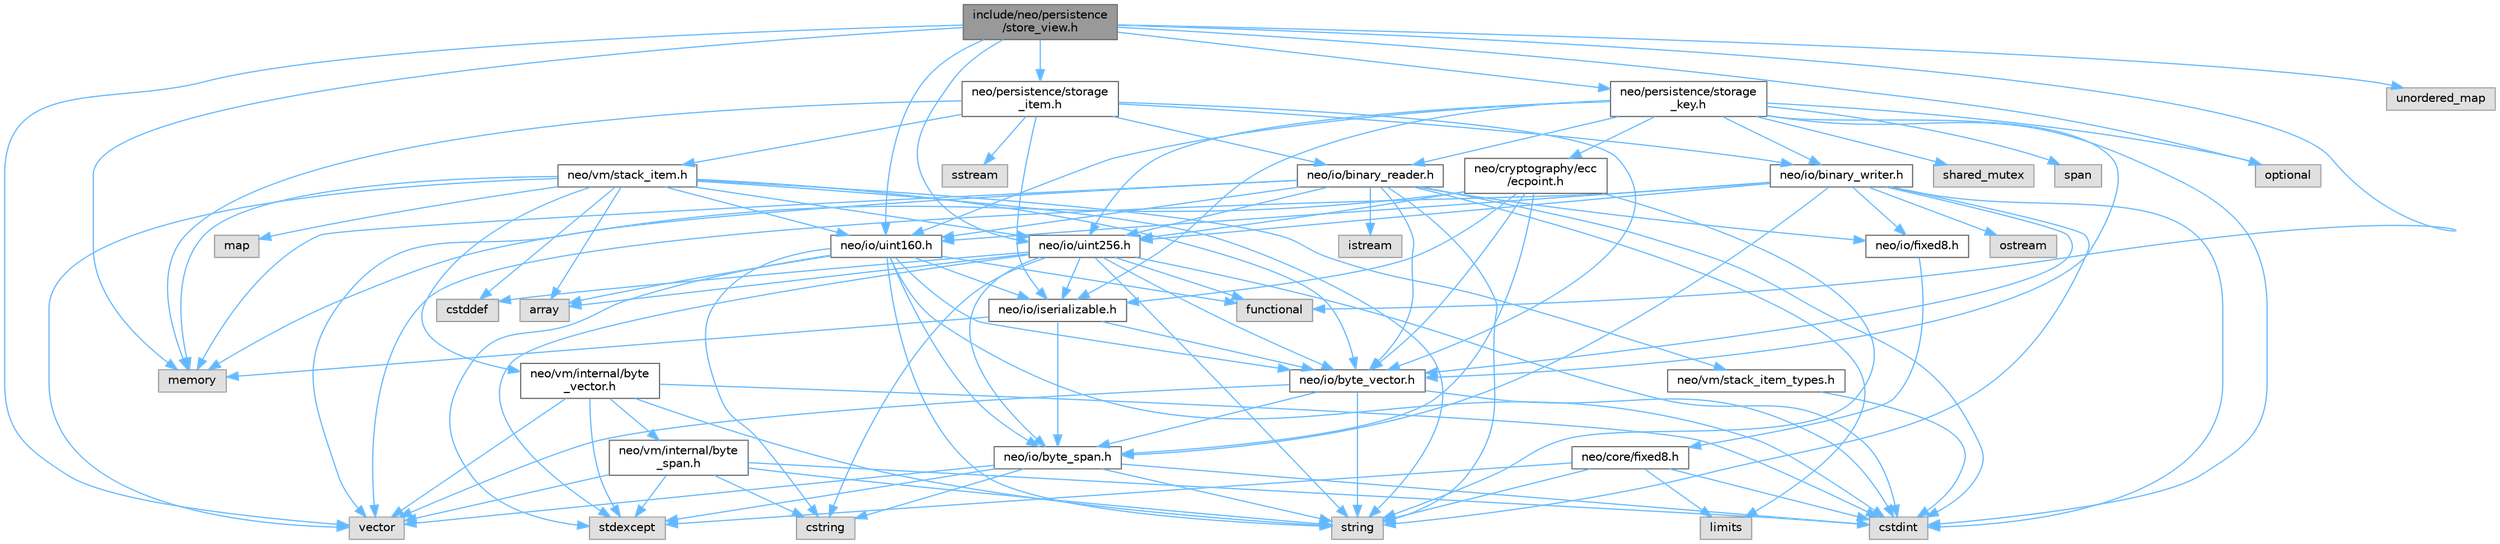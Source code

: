 digraph "include/neo/persistence/store_view.h"
{
 // LATEX_PDF_SIZE
  bgcolor="transparent";
  edge [fontname=Helvetica,fontsize=10,labelfontname=Helvetica,labelfontsize=10];
  node [fontname=Helvetica,fontsize=10,shape=box,height=0.2,width=0.4];
  Node1 [id="Node000001",label="include/neo/persistence\l/store_view.h",height=0.2,width=0.4,color="gray40", fillcolor="grey60", style="filled", fontcolor="black",tooltip=" "];
  Node1 -> Node2 [id="edge1_Node000001_Node000002",color="steelblue1",style="solid",tooltip=" "];
  Node2 [id="Node000002",label="neo/io/uint160.h",height=0.2,width=0.4,color="grey40", fillcolor="white", style="filled",URL="$uint160_8h.html",tooltip=" "];
  Node2 -> Node3 [id="edge2_Node000002_Node000003",color="steelblue1",style="solid",tooltip=" "];
  Node3 [id="Node000003",label="neo/io/byte_span.h",height=0.2,width=0.4,color="grey40", fillcolor="white", style="filled",URL="$io_2byte__span_8h.html",tooltip=" "];
  Node3 -> Node4 [id="edge3_Node000003_Node000004",color="steelblue1",style="solid",tooltip=" "];
  Node4 [id="Node000004",label="cstdint",height=0.2,width=0.4,color="grey60", fillcolor="#E0E0E0", style="filled",tooltip=" "];
  Node3 -> Node5 [id="edge4_Node000003_Node000005",color="steelblue1",style="solid",tooltip=" "];
  Node5 [id="Node000005",label="cstring",height=0.2,width=0.4,color="grey60", fillcolor="#E0E0E0", style="filled",tooltip=" "];
  Node3 -> Node6 [id="edge5_Node000003_Node000006",color="steelblue1",style="solid",tooltip=" "];
  Node6 [id="Node000006",label="stdexcept",height=0.2,width=0.4,color="grey60", fillcolor="#E0E0E0", style="filled",tooltip=" "];
  Node3 -> Node7 [id="edge6_Node000003_Node000007",color="steelblue1",style="solid",tooltip=" "];
  Node7 [id="Node000007",label="string",height=0.2,width=0.4,color="grey60", fillcolor="#E0E0E0", style="filled",tooltip=" "];
  Node3 -> Node8 [id="edge7_Node000003_Node000008",color="steelblue1",style="solid",tooltip=" "];
  Node8 [id="Node000008",label="vector",height=0.2,width=0.4,color="grey60", fillcolor="#E0E0E0", style="filled",tooltip=" "];
  Node2 -> Node9 [id="edge8_Node000002_Node000009",color="steelblue1",style="solid",tooltip=" "];
  Node9 [id="Node000009",label="neo/io/byte_vector.h",height=0.2,width=0.4,color="grey40", fillcolor="white", style="filled",URL="$io_2byte__vector_8h.html",tooltip=" "];
  Node9 -> Node3 [id="edge9_Node000009_Node000003",color="steelblue1",style="solid",tooltip=" "];
  Node9 -> Node4 [id="edge10_Node000009_Node000004",color="steelblue1",style="solid",tooltip=" "];
  Node9 -> Node7 [id="edge11_Node000009_Node000007",color="steelblue1",style="solid",tooltip=" "];
  Node9 -> Node8 [id="edge12_Node000009_Node000008",color="steelblue1",style="solid",tooltip=" "];
  Node2 -> Node10 [id="edge13_Node000002_Node000010",color="steelblue1",style="solid",tooltip=" "];
  Node10 [id="Node000010",label="neo/io/iserializable.h",height=0.2,width=0.4,color="grey40", fillcolor="white", style="filled",URL="$iserializable_8h.html",tooltip=" "];
  Node10 -> Node3 [id="edge14_Node000010_Node000003",color="steelblue1",style="solid",tooltip=" "];
  Node10 -> Node9 [id="edge15_Node000010_Node000009",color="steelblue1",style="solid",tooltip=" "];
  Node10 -> Node11 [id="edge16_Node000010_Node000011",color="steelblue1",style="solid",tooltip=" "];
  Node11 [id="Node000011",label="memory",height=0.2,width=0.4,color="grey60", fillcolor="#E0E0E0", style="filled",tooltip=" "];
  Node2 -> Node12 [id="edge17_Node000002_Node000012",color="steelblue1",style="solid",tooltip=" "];
  Node12 [id="Node000012",label="array",height=0.2,width=0.4,color="grey60", fillcolor="#E0E0E0", style="filled",tooltip=" "];
  Node2 -> Node4 [id="edge18_Node000002_Node000004",color="steelblue1",style="solid",tooltip=" "];
  Node2 -> Node5 [id="edge19_Node000002_Node000005",color="steelblue1",style="solid",tooltip=" "];
  Node2 -> Node13 [id="edge20_Node000002_Node000013",color="steelblue1",style="solid",tooltip=" "];
  Node13 [id="Node000013",label="functional",height=0.2,width=0.4,color="grey60", fillcolor="#E0E0E0", style="filled",tooltip=" "];
  Node2 -> Node6 [id="edge21_Node000002_Node000006",color="steelblue1",style="solid",tooltip=" "];
  Node2 -> Node7 [id="edge22_Node000002_Node000007",color="steelblue1",style="solid",tooltip=" "];
  Node1 -> Node14 [id="edge23_Node000001_Node000014",color="steelblue1",style="solid",tooltip=" "];
  Node14 [id="Node000014",label="neo/io/uint256.h",height=0.2,width=0.4,color="grey40", fillcolor="white", style="filled",URL="$uint256_8h.html",tooltip=" "];
  Node14 -> Node3 [id="edge24_Node000014_Node000003",color="steelblue1",style="solid",tooltip=" "];
  Node14 -> Node9 [id="edge25_Node000014_Node000009",color="steelblue1",style="solid",tooltip=" "];
  Node14 -> Node10 [id="edge26_Node000014_Node000010",color="steelblue1",style="solid",tooltip=" "];
  Node14 -> Node12 [id="edge27_Node000014_Node000012",color="steelblue1",style="solid",tooltip=" "];
  Node14 -> Node15 [id="edge28_Node000014_Node000015",color="steelblue1",style="solid",tooltip=" "];
  Node15 [id="Node000015",label="cstddef",height=0.2,width=0.4,color="grey60", fillcolor="#E0E0E0", style="filled",tooltip=" "];
  Node14 -> Node4 [id="edge29_Node000014_Node000004",color="steelblue1",style="solid",tooltip=" "];
  Node14 -> Node5 [id="edge30_Node000014_Node000005",color="steelblue1",style="solid",tooltip=" "];
  Node14 -> Node13 [id="edge31_Node000014_Node000013",color="steelblue1",style="solid",tooltip=" "];
  Node14 -> Node6 [id="edge32_Node000014_Node000006",color="steelblue1",style="solid",tooltip=" "];
  Node14 -> Node7 [id="edge33_Node000014_Node000007",color="steelblue1",style="solid",tooltip=" "];
  Node1 -> Node16 [id="edge34_Node000001_Node000016",color="steelblue1",style="solid",tooltip=" "];
  Node16 [id="Node000016",label="neo/persistence/storage\l_item.h",height=0.2,width=0.4,color="grey40", fillcolor="white", style="filled",URL="$persistence_2storage__item_8h.html",tooltip=" "];
  Node16 -> Node17 [id="edge35_Node000016_Node000017",color="steelblue1",style="solid",tooltip=" "];
  Node17 [id="Node000017",label="neo/io/binary_reader.h",height=0.2,width=0.4,color="grey40", fillcolor="white", style="filled",URL="$binary__reader_8h.html",tooltip=" "];
  Node17 -> Node9 [id="edge36_Node000017_Node000009",color="steelblue1",style="solid",tooltip=" "];
  Node17 -> Node18 [id="edge37_Node000017_Node000018",color="steelblue1",style="solid",tooltip=" "];
  Node18 [id="Node000018",label="neo/io/fixed8.h",height=0.2,width=0.4,color="grey40", fillcolor="white", style="filled",URL="$io_2fixed8_8h.html",tooltip=" "];
  Node18 -> Node19 [id="edge38_Node000018_Node000019",color="steelblue1",style="solid",tooltip=" "];
  Node19 [id="Node000019",label="neo/core/fixed8.h",height=0.2,width=0.4,color="grey40", fillcolor="white", style="filled",URL="$core_2fixed8_8h.html",tooltip=" "];
  Node19 -> Node4 [id="edge39_Node000019_Node000004",color="steelblue1",style="solid",tooltip=" "];
  Node19 -> Node20 [id="edge40_Node000019_Node000020",color="steelblue1",style="solid",tooltip=" "];
  Node20 [id="Node000020",label="limits",height=0.2,width=0.4,color="grey60", fillcolor="#E0E0E0", style="filled",tooltip=" "];
  Node19 -> Node6 [id="edge41_Node000019_Node000006",color="steelblue1",style="solid",tooltip=" "];
  Node19 -> Node7 [id="edge42_Node000019_Node000007",color="steelblue1",style="solid",tooltip=" "];
  Node17 -> Node2 [id="edge43_Node000017_Node000002",color="steelblue1",style="solid",tooltip=" "];
  Node17 -> Node14 [id="edge44_Node000017_Node000014",color="steelblue1",style="solid",tooltip=" "];
  Node17 -> Node4 [id="edge45_Node000017_Node000004",color="steelblue1",style="solid",tooltip=" "];
  Node17 -> Node21 [id="edge46_Node000017_Node000021",color="steelblue1",style="solid",tooltip=" "];
  Node21 [id="Node000021",label="istream",height=0.2,width=0.4,color="grey60", fillcolor="#E0E0E0", style="filled",tooltip=" "];
  Node17 -> Node20 [id="edge47_Node000017_Node000020",color="steelblue1",style="solid",tooltip=" "];
  Node17 -> Node11 [id="edge48_Node000017_Node000011",color="steelblue1",style="solid",tooltip=" "];
  Node17 -> Node7 [id="edge49_Node000017_Node000007",color="steelblue1",style="solid",tooltip=" "];
  Node17 -> Node8 [id="edge50_Node000017_Node000008",color="steelblue1",style="solid",tooltip=" "];
  Node16 -> Node22 [id="edge51_Node000016_Node000022",color="steelblue1",style="solid",tooltip=" "];
  Node22 [id="Node000022",label="neo/io/binary_writer.h",height=0.2,width=0.4,color="grey40", fillcolor="white", style="filled",URL="$binary__writer_8h.html",tooltip=" "];
  Node22 -> Node3 [id="edge52_Node000022_Node000003",color="steelblue1",style="solid",tooltip=" "];
  Node22 -> Node9 [id="edge53_Node000022_Node000009",color="steelblue1",style="solid",tooltip=" "];
  Node22 -> Node18 [id="edge54_Node000022_Node000018",color="steelblue1",style="solid",tooltip=" "];
  Node22 -> Node2 [id="edge55_Node000022_Node000002",color="steelblue1",style="solid",tooltip=" "];
  Node22 -> Node14 [id="edge56_Node000022_Node000014",color="steelblue1",style="solid",tooltip=" "];
  Node22 -> Node4 [id="edge57_Node000022_Node000004",color="steelblue1",style="solid",tooltip=" "];
  Node22 -> Node23 [id="edge58_Node000022_Node000023",color="steelblue1",style="solid",tooltip=" "];
  Node23 [id="Node000023",label="ostream",height=0.2,width=0.4,color="grey60", fillcolor="#E0E0E0", style="filled",tooltip=" "];
  Node22 -> Node7 [id="edge59_Node000022_Node000007",color="steelblue1",style="solid",tooltip=" "];
  Node22 -> Node8 [id="edge60_Node000022_Node000008",color="steelblue1",style="solid",tooltip=" "];
  Node16 -> Node9 [id="edge61_Node000016_Node000009",color="steelblue1",style="solid",tooltip=" "];
  Node16 -> Node10 [id="edge62_Node000016_Node000010",color="steelblue1",style="solid",tooltip=" "];
  Node16 -> Node24 [id="edge63_Node000016_Node000024",color="steelblue1",style="solid",tooltip=" "];
  Node24 [id="Node000024",label="neo/vm/stack_item.h",height=0.2,width=0.4,color="grey40", fillcolor="white", style="filled",URL="$stack__item_8h.html",tooltip=" "];
  Node24 -> Node9 [id="edge64_Node000024_Node000009",color="steelblue1",style="solid",tooltip=" "];
  Node24 -> Node2 [id="edge65_Node000024_Node000002",color="steelblue1",style="solid",tooltip=" "];
  Node24 -> Node14 [id="edge66_Node000024_Node000014",color="steelblue1",style="solid",tooltip=" "];
  Node24 -> Node25 [id="edge67_Node000024_Node000025",color="steelblue1",style="solid",tooltip=" "];
  Node25 [id="Node000025",label="neo/vm/internal/byte\l_vector.h",height=0.2,width=0.4,color="grey40", fillcolor="white", style="filled",URL="$vm_2internal_2byte__vector_8h.html",tooltip=" "];
  Node25 -> Node26 [id="edge68_Node000025_Node000026",color="steelblue1",style="solid",tooltip=" "];
  Node26 [id="Node000026",label="neo/vm/internal/byte\l_span.h",height=0.2,width=0.4,color="grey40", fillcolor="white", style="filled",URL="$vm_2internal_2byte__span_8h.html",tooltip=" "];
  Node26 -> Node4 [id="edge69_Node000026_Node000004",color="steelblue1",style="solid",tooltip=" "];
  Node26 -> Node5 [id="edge70_Node000026_Node000005",color="steelblue1",style="solid",tooltip=" "];
  Node26 -> Node6 [id="edge71_Node000026_Node000006",color="steelblue1",style="solid",tooltip=" "];
  Node26 -> Node7 [id="edge72_Node000026_Node000007",color="steelblue1",style="solid",tooltip=" "];
  Node26 -> Node8 [id="edge73_Node000026_Node000008",color="steelblue1",style="solid",tooltip=" "];
  Node25 -> Node4 [id="edge74_Node000025_Node000004",color="steelblue1",style="solid",tooltip=" "];
  Node25 -> Node6 [id="edge75_Node000025_Node000006",color="steelblue1",style="solid",tooltip=" "];
  Node25 -> Node7 [id="edge76_Node000025_Node000007",color="steelblue1",style="solid",tooltip=" "];
  Node25 -> Node8 [id="edge77_Node000025_Node000008",color="steelblue1",style="solid",tooltip=" "];
  Node24 -> Node27 [id="edge78_Node000024_Node000027",color="steelblue1",style="solid",tooltip=" "];
  Node27 [id="Node000027",label="neo/vm/stack_item_types.h",height=0.2,width=0.4,color="grey40", fillcolor="white", style="filled",URL="$stack__item__types_8h.html",tooltip=" "];
  Node27 -> Node4 [id="edge79_Node000027_Node000004",color="steelblue1",style="solid",tooltip=" "];
  Node24 -> Node12 [id="edge80_Node000024_Node000012",color="steelblue1",style="solid",tooltip=" "];
  Node24 -> Node15 [id="edge81_Node000024_Node000015",color="steelblue1",style="solid",tooltip=" "];
  Node24 -> Node28 [id="edge82_Node000024_Node000028",color="steelblue1",style="solid",tooltip=" "];
  Node28 [id="Node000028",label="map",height=0.2,width=0.4,color="grey60", fillcolor="#E0E0E0", style="filled",tooltip=" "];
  Node24 -> Node11 [id="edge83_Node000024_Node000011",color="steelblue1",style="solid",tooltip=" "];
  Node24 -> Node7 [id="edge84_Node000024_Node000007",color="steelblue1",style="solid",tooltip=" "];
  Node24 -> Node8 [id="edge85_Node000024_Node000008",color="steelblue1",style="solid",tooltip=" "];
  Node16 -> Node11 [id="edge86_Node000016_Node000011",color="steelblue1",style="solid",tooltip=" "];
  Node16 -> Node29 [id="edge87_Node000016_Node000029",color="steelblue1",style="solid",tooltip=" "];
  Node29 [id="Node000029",label="sstream",height=0.2,width=0.4,color="grey60", fillcolor="#E0E0E0", style="filled",tooltip=" "];
  Node1 -> Node30 [id="edge88_Node000001_Node000030",color="steelblue1",style="solid",tooltip=" "];
  Node30 [id="Node000030",label="neo/persistence/storage\l_key.h",height=0.2,width=0.4,color="grey40", fillcolor="white", style="filled",URL="$persistence_2storage__key_8h.html",tooltip=" "];
  Node30 -> Node31 [id="edge89_Node000030_Node000031",color="steelblue1",style="solid",tooltip=" "];
  Node31 [id="Node000031",label="neo/cryptography/ecc\l/ecpoint.h",height=0.2,width=0.4,color="grey40", fillcolor="white", style="filled",URL="$ecpoint_8h.html",tooltip=" "];
  Node31 -> Node3 [id="edge90_Node000031_Node000003",color="steelblue1",style="solid",tooltip=" "];
  Node31 -> Node9 [id="edge91_Node000031_Node000009",color="steelblue1",style="solid",tooltip=" "];
  Node31 -> Node10 [id="edge92_Node000031_Node000010",color="steelblue1",style="solid",tooltip=" "];
  Node31 -> Node14 [id="edge93_Node000031_Node000014",color="steelblue1",style="solid",tooltip=" "];
  Node31 -> Node11 [id="edge94_Node000031_Node000011",color="steelblue1",style="solid",tooltip=" "];
  Node31 -> Node7 [id="edge95_Node000031_Node000007",color="steelblue1",style="solid",tooltip=" "];
  Node30 -> Node17 [id="edge96_Node000030_Node000017",color="steelblue1",style="solid",tooltip=" "];
  Node30 -> Node22 [id="edge97_Node000030_Node000022",color="steelblue1",style="solid",tooltip=" "];
  Node30 -> Node9 [id="edge98_Node000030_Node000009",color="steelblue1",style="solid",tooltip=" "];
  Node30 -> Node10 [id="edge99_Node000030_Node000010",color="steelblue1",style="solid",tooltip=" "];
  Node30 -> Node2 [id="edge100_Node000030_Node000002",color="steelblue1",style="solid",tooltip=" "];
  Node30 -> Node14 [id="edge101_Node000030_Node000014",color="steelblue1",style="solid",tooltip=" "];
  Node30 -> Node4 [id="edge102_Node000030_Node000004",color="steelblue1",style="solid",tooltip=" "];
  Node30 -> Node32 [id="edge103_Node000030_Node000032",color="steelblue1",style="solid",tooltip=" "];
  Node32 [id="Node000032",label="optional",height=0.2,width=0.4,color="grey60", fillcolor="#E0E0E0", style="filled",tooltip=" "];
  Node30 -> Node33 [id="edge104_Node000030_Node000033",color="steelblue1",style="solid",tooltip=" "];
  Node33 [id="Node000033",label="shared_mutex",height=0.2,width=0.4,color="grey60", fillcolor="#E0E0E0", style="filled",tooltip=" "];
  Node30 -> Node34 [id="edge105_Node000030_Node000034",color="steelblue1",style="solid",tooltip=" "];
  Node34 [id="Node000034",label="span",height=0.2,width=0.4,color="grey60", fillcolor="#E0E0E0", style="filled",tooltip=" "];
  Node1 -> Node13 [id="edge106_Node000001_Node000013",color="steelblue1",style="solid",tooltip=" "];
  Node1 -> Node11 [id="edge107_Node000001_Node000011",color="steelblue1",style="solid",tooltip=" "];
  Node1 -> Node32 [id="edge108_Node000001_Node000032",color="steelblue1",style="solid",tooltip=" "];
  Node1 -> Node35 [id="edge109_Node000001_Node000035",color="steelblue1",style="solid",tooltip=" "];
  Node35 [id="Node000035",label="unordered_map",height=0.2,width=0.4,color="grey60", fillcolor="#E0E0E0", style="filled",tooltip=" "];
  Node1 -> Node8 [id="edge110_Node000001_Node000008",color="steelblue1",style="solid",tooltip=" "];
}
